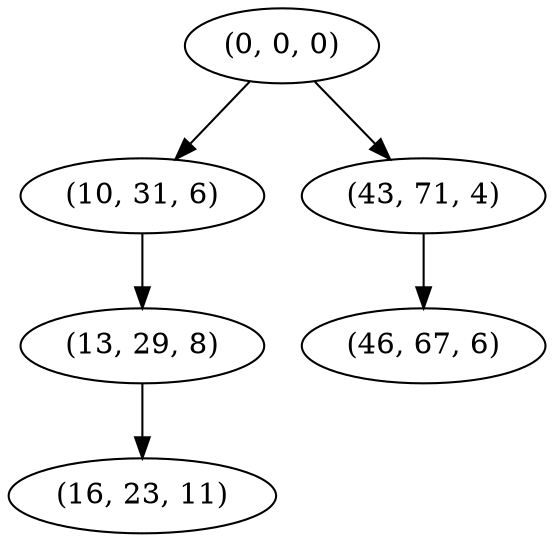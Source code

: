 digraph tree {
    "(0, 0, 0)";
    "(10, 31, 6)";
    "(13, 29, 8)";
    "(16, 23, 11)";
    "(43, 71, 4)";
    "(46, 67, 6)";
    "(0, 0, 0)" -> "(10, 31, 6)";
    "(0, 0, 0)" -> "(43, 71, 4)";
    "(10, 31, 6)" -> "(13, 29, 8)";
    "(13, 29, 8)" -> "(16, 23, 11)";
    "(43, 71, 4)" -> "(46, 67, 6)";
}
